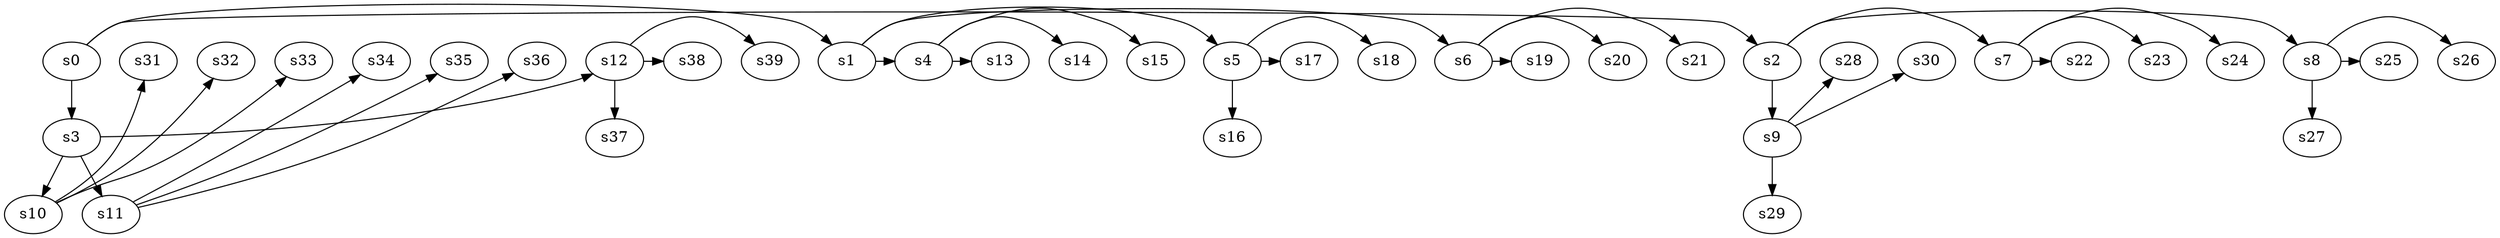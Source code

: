digraph game_0377_branch_4_3 {
    s0 [name="s0", player=0];
    s1 [name="s1", player=1];
    s2 [name="s2", player=0];
    s3 [name="s3", player=1];
    s4 [name="s4", player=0, target=1];
    s5 [name="s5", player=0];
    s6 [name="s6", player=1];
    s7 [name="s7", player=0, target=1];
    s8 [name="s8", player=0, target=1];
    s9 [name="s9", player=1];
    s10 [name="s10", player=1];
    s11 [name="s11", player=1];
    s12 [name="s12", player=1];
    s13 [name="s13", player=0, target=1];
    s14 [name="s14", player=1];
    s15 [name="s15", player=1];
    s16 [name="s16", player=0, target=1];
    s17 [name="s17", player=1];
    s18 [name="s18", player=0];
    s19 [name="s19", player=0];
    s20 [name="s20", player=0];
    s21 [name="s21", player=0];
    s22 [name="s22", player=0, target=1];
    s23 [name="s23", player=1, target=1];
    s24 [name="s24", player=1];
    s25 [name="s25", player=1];
    s26 [name="s26", player=0];
    s27 [name="s27", player=0];
    s28 [name="s28", player=1];
    s29 [name="s29", player=1, target=1];
    s30 [name="s30", player=1];
    s31 [name="s31", player=1];
    s32 [name="s32", player=0];
    s33 [name="s33", player=1];
    s34 [name="s34", player=0, target=1];
    s35 [name="s35", player=1];
    s36 [name="s36", player=0];
    s37 [name="s37", player=1, target=1];
    s38 [name="s38", player=0];
    s39 [name="s39", player=1, target=1];

    s0 -> s1 [constraint="time % 2 == 1"];
    s0 -> s2 [constraint="time == 0"];
    s0 -> s3;
    s1 -> s4 [constraint="time % 6 == 2"];
    s1 -> s5 [constraint="time % 5 == 0"];
    s1 -> s6 [constraint="time % 4 == 0 || time % 3 == 1"];
    s2 -> s7 [constraint="time == 1 || time == 4 || time == 8 || time == 10"];
    s2 -> s8 [constraint="time == 10"];
    s2 -> s9;
    s3 -> s10;
    s3 -> s11;
    s3 -> s12 [constraint="!(time % 4 == 0)"];
    s4 -> s13 [constraint="!(time % 5 == 0)"];
    s4 -> s14 [constraint="time == 6 || time == 12"];
    s4 -> s15 [constraint="!(time % 4 == 0)"];
    s5 -> s16;
    s5 -> s17 [constraint="time == 1 || time == 11"];
    s5 -> s18 [constraint="time == 4 || time == 6"];
    s6 -> s19 [constraint="time == 5 || time == 10"];
    s6 -> s20 [constraint="time == 7 || time == 10 || time == 12 || time == 14"];
    s6 -> s21 [constraint="time % 6 == 4"];
    s7 -> s22 [constraint="time == 0 || time == 7 || time == 14"];
    s7 -> s23 [constraint="time % 2 == 0"];
    s7 -> s24 [constraint="!(time % 5 == 0)"];
    s8 -> s25 [constraint="time % 2 == 0 || time % 2 == 1"];
    s8 -> s26 [constraint="time == 0 || time == 7 || time == 11"];
    s8 -> s27;
    s9 -> s28 [constraint="time % 3 == 0 || time % 3 == 1"];
    s9 -> s29;
    s9 -> s30 [constraint="time % 2 == 0 || time % 4 == 1"];
    s10 -> s31 [constraint="time % 4 == 1"];
    s10 -> s32 [constraint="time % 5 == 0"];
    s10 -> s33 [constraint="time % 5 == 2"];
    s11 -> s34 [constraint="time == 5 || time == 8"];
    s11 -> s35 [constraint="time == 9 || time == 10 || time == 14"];
    s11 -> s36 [constraint="time % 6 == 4"];
    s12 -> s37;
    s12 -> s38 [constraint="time % 3 == 0 || time % 2 == 1"];
    s12 -> s39 [constraint="time == 0 || time == 7 || time == 11"];
}
